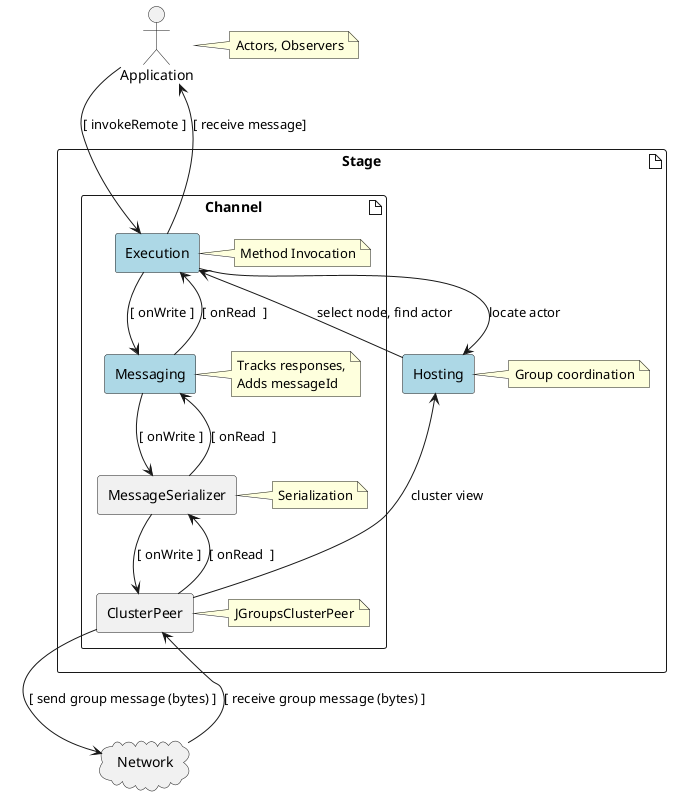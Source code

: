 @startuml

actor Application
note right of Application : Actors, Observers

artifact Stage {
    agent Hosting #LightBlue
    note right of Hosting : Group coordination
    artifact Channel {
        agent Execution #LightBlue
        agent Messaging #LightBlue
        agent MessageSerializer
        agent ClusterPeer
        note right of Execution : Method Invocation
        note right of Messaging {
            Tracks responses,
            Adds messageId
        }
        note right of MessageSerializer : Serialization
        note right of ClusterPeer : JGroupsClusterPeer
    }
}
cloud Network


Execution --> Hosting : locate actor
Hosting --> Execution : select node, find actor
ClusterPeer --> Hosting: cluster view

Application --> Execution : [ invokeRemote ]
Execution --> Messaging  : [ onWrite ]
Messaging --> MessageSerializer  : [ onWrite ]
MessageSerializer --> ClusterPeer : [ onWrite ]
ClusterPeer --> Network : [ send group message (bytes) ]

Network --> ClusterPeer : [ receive group message (bytes) ]
ClusterPeer --> MessageSerializer : [ onRead  ]
MessageSerializer --> Messaging  : [ onRead  ]
Messaging --> Execution  : [ onRead  ]
Execution --> Application : [ receive message]

@enduml